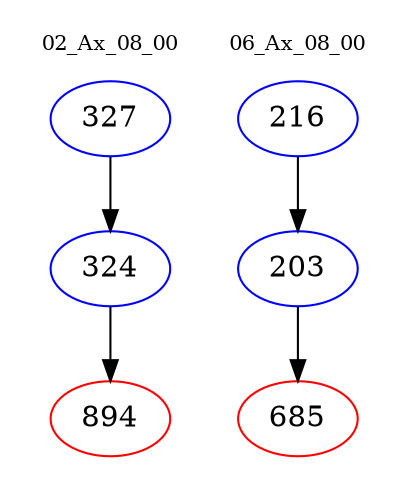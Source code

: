digraph{
subgraph cluster_0 {
color = white
label = "02_Ax_08_00";
fontsize=10;
T0_327 [label="327", color="blue"]
T0_327 -> T0_324 [color="black"]
T0_324 [label="324", color="blue"]
T0_324 -> T0_894 [color="black"]
T0_894 [label="894", color="red"]
}
subgraph cluster_1 {
color = white
label = "06_Ax_08_00";
fontsize=10;
T1_216 [label="216", color="blue"]
T1_216 -> T1_203 [color="black"]
T1_203 [label="203", color="blue"]
T1_203 -> T1_685 [color="black"]
T1_685 [label="685", color="red"]
}
}
